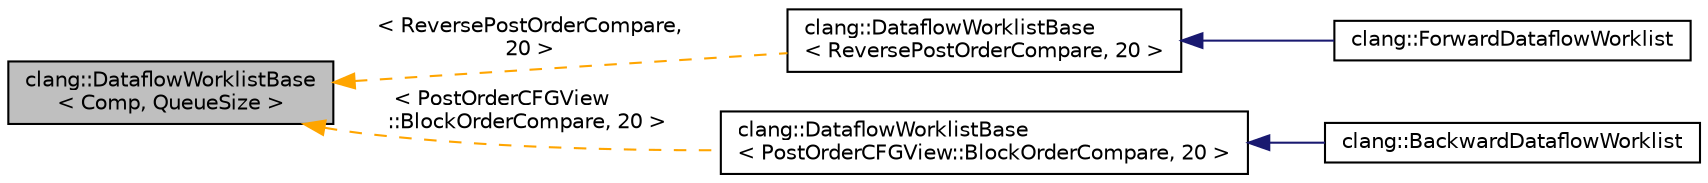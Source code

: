 digraph "clang::DataflowWorklistBase&lt; Comp, QueueSize &gt;"
{
 // LATEX_PDF_SIZE
  bgcolor="transparent";
  edge [fontname="Helvetica",fontsize="10",labelfontname="Helvetica",labelfontsize="10"];
  node [fontname="Helvetica",fontsize="10",shape=record];
  rankdir="LR";
  Node1 [label="clang::DataflowWorklistBase\l\< Comp, QueueSize \>",height=0.2,width=0.4,color="black", fillcolor="grey75", style="filled", fontcolor="black",tooltip="A worklist implementation where the enqueued blocks will be dequeued based on the order defined by 'C..."];
  Node1 -> Node2 [dir="back",color="orange",fontsize="10",style="dashed",label=" \< ReversePostOrderCompare,\l 20 \>" ,fontname="Helvetica"];
  Node2 [label="clang::DataflowWorklistBase\l\< ReversePostOrderCompare, 20 \>",height=0.2,width=0.4,color="black",URL="$classclang_1_1DataflowWorklistBase.html",tooltip=" "];
  Node2 -> Node3 [dir="back",color="midnightblue",fontsize="10",style="solid",fontname="Helvetica"];
  Node3 [label="clang::ForwardDataflowWorklist",height=0.2,width=0.4,color="black",URL="$structclang_1_1ForwardDataflowWorklist.html",tooltip="A worklist implementation for forward dataflow analysis."];
  Node1 -> Node4 [dir="back",color="orange",fontsize="10",style="dashed",label=" \< PostOrderCFGView\l::BlockOrderCompare, 20 \>" ,fontname="Helvetica"];
  Node4 [label="clang::DataflowWorklistBase\l\< PostOrderCFGView::BlockOrderCompare, 20 \>",height=0.2,width=0.4,color="black",URL="$classclang_1_1DataflowWorklistBase.html",tooltip=" "];
  Node4 -> Node5 [dir="back",color="midnightblue",fontsize="10",style="solid",fontname="Helvetica"];
  Node5 [label="clang::BackwardDataflowWorklist",height=0.2,width=0.4,color="black",URL="$structclang_1_1BackwardDataflowWorklist.html",tooltip="A worklist implementation for backward dataflow analysis."];
}
